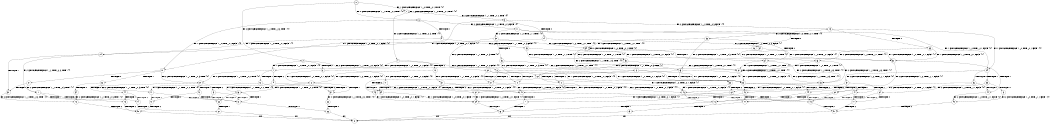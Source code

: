 digraph BCG {
size = "7, 10.5";
center = TRUE;
node [shape = circle];
0 [peripheries = 2];
0 -> 1 [label = "EX !1 !ATOMIC_EXCH_BRANCH (1, +0, TRUE, +0, 1, TRUE) !{0}"];
0 -> 2 [label = "EX !2 !ATOMIC_EXCH_BRANCH (1, +1, TRUE, +0, 3, TRUE) !{0}"];
0 -> 3 [label = "EX !0 !ATOMIC_EXCH_BRANCH (1, +1, TRUE, +0, 2, TRUE) !{0}"];
1 -> 4 [label = "EX !2 !ATOMIC_EXCH_BRANCH (1, +1, TRUE, +0, 3, TRUE) !{0}"];
1 -> 5 [label = "EX !0 !ATOMIC_EXCH_BRANCH (1, +1, TRUE, +0, 2, TRUE) !{0}"];
1 -> 1 [label = "EX !1 !ATOMIC_EXCH_BRANCH (1, +0, TRUE, +0, 1, TRUE) !{0}"];
2 -> 6 [label = "TERMINATE !2"];
2 -> 7 [label = "EX !1 !ATOMIC_EXCH_BRANCH (1, +0, TRUE, +0, 1, FALSE) !{0}"];
2 -> 8 [label = "EX !0 !ATOMIC_EXCH_BRANCH (1, +1, TRUE, +0, 2, FALSE) !{0}"];
3 -> 9 [label = "TERMINATE !0"];
3 -> 10 [label = "EX !1 !ATOMIC_EXCH_BRANCH (1, +0, TRUE, +0, 1, FALSE) !{0}"];
3 -> 11 [label = "EX !2 !ATOMIC_EXCH_BRANCH (1, +1, TRUE, +0, 3, FALSE) !{0}"];
4 -> 12 [label = "TERMINATE !2"];
4 -> 13 [label = "EX !0 !ATOMIC_EXCH_BRANCH (1, +1, TRUE, +0, 2, FALSE) !{0}"];
4 -> 7 [label = "EX !1 !ATOMIC_EXCH_BRANCH (1, +0, TRUE, +0, 1, FALSE) !{0}"];
5 -> 14 [label = "TERMINATE !0"];
5 -> 15 [label = "EX !2 !ATOMIC_EXCH_BRANCH (1, +1, TRUE, +0, 3, FALSE) !{0}"];
5 -> 10 [label = "EX !1 !ATOMIC_EXCH_BRANCH (1, +0, TRUE, +0, 1, FALSE) !{0}"];
6 -> 16 [label = "EX !1 !ATOMIC_EXCH_BRANCH (1, +0, TRUE, +0, 1, FALSE) !{0}"];
6 -> 17 [label = "EX !0 !ATOMIC_EXCH_BRANCH (1, +1, TRUE, +0, 2, FALSE) !{0}"];
7 -> 18 [label = "TERMINATE !1"];
7 -> 19 [label = "TERMINATE !2"];
7 -> 20 [label = "EX !0 !ATOMIC_EXCH_BRANCH (1, +1, TRUE, +0, 2, TRUE) !{0}"];
8 -> 21 [label = "TERMINATE !2"];
8 -> 22 [label = "TERMINATE !0"];
8 -> 23 [label = "EX !1 !ATOMIC_EXCH_BRANCH (1, +0, TRUE, +0, 1, FALSE) !{0}"];
9 -> 24 [label = "EX !1 !ATOMIC_EXCH_BRANCH (1, +0, TRUE, +0, 1, FALSE) !{1}"];
9 -> 25 [label = "EX !2 !ATOMIC_EXCH_BRANCH (1, +1, TRUE, +0, 3, FALSE) !{1}"];
10 -> 26 [label = "TERMINATE !1"];
10 -> 27 [label = "TERMINATE !0"];
10 -> 20 [label = "EX !2 !ATOMIC_EXCH_BRANCH (1, +1, TRUE, +0, 3, TRUE) !{0}"];
11 -> 28 [label = "TERMINATE !0"];
11 -> 29 [label = "EX !1 !ATOMIC_EXCH_BRANCH (1, +0, TRUE, +0, 1, FALSE) !{0}"];
11 -> 30 [label = "EX !2 !ATOMIC_EXCH_BRANCH (1, +0, TRUE, +1, 1, TRUE) !{0}"];
12 -> 31 [label = "EX !0 !ATOMIC_EXCH_BRANCH (1, +1, TRUE, +0, 2, FALSE) !{0}"];
12 -> 16 [label = "EX !1 !ATOMIC_EXCH_BRANCH (1, +0, TRUE, +0, 1, FALSE) !{0}"];
13 -> 32 [label = "TERMINATE !2"];
13 -> 33 [label = "TERMINATE !0"];
13 -> 23 [label = "EX !1 !ATOMIC_EXCH_BRANCH (1, +0, TRUE, +0, 1, FALSE) !{0}"];
14 -> 34 [label = "EX !2 !ATOMIC_EXCH_BRANCH (1, +1, TRUE, +0, 3, FALSE) !{1}"];
14 -> 24 [label = "EX !1 !ATOMIC_EXCH_BRANCH (1, +0, TRUE, +0, 1, FALSE) !{1}"];
15 -> 35 [label = "TERMINATE !0"];
15 -> 36 [label = "EX !2 !ATOMIC_EXCH_BRANCH (1, +0, TRUE, +1, 1, TRUE) !{0}"];
15 -> 29 [label = "EX !1 !ATOMIC_EXCH_BRANCH (1, +0, TRUE, +0, 1, FALSE) !{0}"];
16 -> 37 [label = "TERMINATE !1"];
16 -> 38 [label = "EX !0 !ATOMIC_EXCH_BRANCH (1, +1, TRUE, +0, 2, TRUE) !{0}"];
17 -> 39 [label = "TERMINATE !0"];
17 -> 40 [label = "EX !1 !ATOMIC_EXCH_BRANCH (1, +0, TRUE, +0, 1, FALSE) !{0}"];
18 -> 37 [label = "TERMINATE !2"];
18 -> 41 [label = "EX !0 !ATOMIC_EXCH_BRANCH (1, +1, TRUE, +0, 2, TRUE) !{0}"];
19 -> 37 [label = "TERMINATE !1"];
19 -> 38 [label = "EX !0 !ATOMIC_EXCH_BRANCH (1, +1, TRUE, +0, 2, TRUE) !{0}"];
20 -> 42 [label = "TERMINATE !1"];
20 -> 43 [label = "TERMINATE !2"];
20 -> 44 [label = "TERMINATE !0"];
21 -> 39 [label = "TERMINATE !0"];
21 -> 40 [label = "EX !1 !ATOMIC_EXCH_BRANCH (1, +0, TRUE, +0, 1, FALSE) !{0}"];
22 -> 45 [label = "TERMINATE !2"];
22 -> 46 [label = "EX !1 !ATOMIC_EXCH_BRANCH (1, +0, TRUE, +0, 1, FALSE) !{1}"];
23 -> 47 [label = "TERMINATE !1"];
23 -> 48 [label = "TERMINATE !2"];
23 -> 49 [label = "TERMINATE !0"];
24 -> 50 [label = "TERMINATE !1"];
24 -> 51 [label = "EX !2 !ATOMIC_EXCH_BRANCH (1, +1, TRUE, +0, 3, TRUE) !{1}"];
25 -> 52 [label = "EX !1 !ATOMIC_EXCH_BRANCH (1, +0, TRUE, +0, 1, FALSE) !{1}"];
25 -> 53 [label = "EX !2 !ATOMIC_EXCH_BRANCH (1, +0, TRUE, +1, 1, TRUE) !{1}"];
26 -> 54 [label = "TERMINATE !0"];
26 -> 41 [label = "EX !2 !ATOMIC_EXCH_BRANCH (1, +1, TRUE, +0, 3, TRUE) !{0}"];
27 -> 50 [label = "TERMINATE !1"];
27 -> 51 [label = "EX !2 !ATOMIC_EXCH_BRANCH (1, +1, TRUE, +0, 3, TRUE) !{1}"];
28 -> 52 [label = "EX !1 !ATOMIC_EXCH_BRANCH (1, +0, TRUE, +0, 1, FALSE) !{1}"];
28 -> 53 [label = "EX !2 !ATOMIC_EXCH_BRANCH (1, +0, TRUE, +1, 1, TRUE) !{1}"];
29 -> 55 [label = "TERMINATE !1"];
29 -> 56 [label = "TERMINATE !0"];
29 -> 57 [label = "EX !2 !ATOMIC_EXCH_BRANCH (1, +0, TRUE, +1, 1, FALSE) !{0}"];
30 -> 58 [label = "TERMINATE !0"];
30 -> 59 [label = "EX !1 !ATOMIC_EXCH_BRANCH (1, +0, TRUE, +0, 1, TRUE) !{0}"];
30 -> 60 [label = "EX !2 !ATOMIC_EXCH_BRANCH (1, +1, TRUE, +0, 3, TRUE) !{0}"];
31 -> 61 [label = "TERMINATE !0"];
31 -> 40 [label = "EX !1 !ATOMIC_EXCH_BRANCH (1, +0, TRUE, +0, 1, FALSE) !{0}"];
32 -> 61 [label = "TERMINATE !0"];
32 -> 40 [label = "EX !1 !ATOMIC_EXCH_BRANCH (1, +0, TRUE, +0, 1, FALSE) !{0}"];
33 -> 62 [label = "TERMINATE !2"];
33 -> 46 [label = "EX !1 !ATOMIC_EXCH_BRANCH (1, +0, TRUE, +0, 1, FALSE) !{1}"];
34 -> 63 [label = "EX !2 !ATOMIC_EXCH_BRANCH (1, +0, TRUE, +1, 1, TRUE) !{1}"];
34 -> 52 [label = "EX !1 !ATOMIC_EXCH_BRANCH (1, +0, TRUE, +0, 1, FALSE) !{1}"];
35 -> 63 [label = "EX !2 !ATOMIC_EXCH_BRANCH (1, +0, TRUE, +1, 1, TRUE) !{1}"];
35 -> 52 [label = "EX !1 !ATOMIC_EXCH_BRANCH (1, +0, TRUE, +0, 1, FALSE) !{1}"];
36 -> 64 [label = "TERMINATE !0"];
36 -> 65 [label = "EX !2 !ATOMIC_EXCH_BRANCH (1, +1, TRUE, +0, 3, TRUE) !{0}"];
36 -> 59 [label = "EX !1 !ATOMIC_EXCH_BRANCH (1, +0, TRUE, +0, 1, TRUE) !{0}"];
37 -> 66 [label = "EX !0 !ATOMIC_EXCH_BRANCH (1, +1, TRUE, +0, 2, TRUE) !{0}"];
38 -> 67 [label = "TERMINATE !1"];
38 -> 68 [label = "TERMINATE !0"];
39 -> 69 [label = "EX !1 !ATOMIC_EXCH_BRANCH (1, +0, TRUE, +0, 1, FALSE) !{1}"];
40 -> 70 [label = "TERMINATE !1"];
40 -> 71 [label = "TERMINATE !0"];
41 -> 67 [label = "TERMINATE !2"];
41 -> 72 [label = "TERMINATE !0"];
42 -> 67 [label = "TERMINATE !2"];
42 -> 72 [label = "TERMINATE !0"];
43 -> 67 [label = "TERMINATE !1"];
43 -> 68 [label = "TERMINATE !0"];
44 -> 73 [label = "TERMINATE !1"];
44 -> 74 [label = "TERMINATE !2"];
45 -> 69 [label = "EX !1 !ATOMIC_EXCH_BRANCH (1, +0, TRUE, +0, 1, FALSE) !{1}"];
46 -> 75 [label = "TERMINATE !1"];
46 -> 76 [label = "TERMINATE !2"];
47 -> 70 [label = "TERMINATE !2"];
47 -> 77 [label = "TERMINATE !0"];
48 -> 70 [label = "TERMINATE !1"];
48 -> 71 [label = "TERMINATE !0"];
49 -> 75 [label = "TERMINATE !1"];
49 -> 76 [label = "TERMINATE !2"];
50 -> 78 [label = "EX !2 !ATOMIC_EXCH_BRANCH (1, +1, TRUE, +0, 3, TRUE) !{2}"];
51 -> 73 [label = "TERMINATE !1"];
51 -> 74 [label = "TERMINATE !2"];
52 -> 79 [label = "TERMINATE !1"];
52 -> 80 [label = "EX !2 !ATOMIC_EXCH_BRANCH (1, +0, TRUE, +1, 1, FALSE) !{1}"];
53 -> 81 [label = "EX !1 !ATOMIC_EXCH_BRANCH (1, +0, TRUE, +0, 1, TRUE) !{1}"];
53 -> 82 [label = "EX !2 !ATOMIC_EXCH_BRANCH (1, +1, TRUE, +0, 3, TRUE) !{1}"];
54 -> 78 [label = "EX !2 !ATOMIC_EXCH_BRANCH (1, +1, TRUE, +0, 3, TRUE) !{2}"];
55 -> 83 [label = "TERMINATE !0"];
55 -> 84 [label = "EX !2 !ATOMIC_EXCH_BRANCH (1, +0, TRUE, +1, 1, FALSE) !{0}"];
56 -> 79 [label = "TERMINATE !1"];
56 -> 80 [label = "EX !2 !ATOMIC_EXCH_BRANCH (1, +0, TRUE, +1, 1, FALSE) !{1}"];
57 -> 47 [label = "TERMINATE !1"];
57 -> 48 [label = "TERMINATE !2"];
57 -> 49 [label = "TERMINATE !0"];
58 -> 81 [label = "EX !1 !ATOMIC_EXCH_BRANCH (1, +0, TRUE, +0, 1, TRUE) !{1}"];
58 -> 82 [label = "EX !2 !ATOMIC_EXCH_BRANCH (1, +1, TRUE, +0, 3, TRUE) !{1}"];
59 -> 64 [label = "TERMINATE !0"];
59 -> 65 [label = "EX !2 !ATOMIC_EXCH_BRANCH (1, +1, TRUE, +0, 3, TRUE) !{0}"];
59 -> 59 [label = "EX !1 !ATOMIC_EXCH_BRANCH (1, +0, TRUE, +0, 1, TRUE) !{0}"];
60 -> 21 [label = "TERMINATE !2"];
60 -> 22 [label = "TERMINATE !0"];
60 -> 23 [label = "EX !1 !ATOMIC_EXCH_BRANCH (1, +0, TRUE, +0, 1, FALSE) !{0}"];
61 -> 69 [label = "EX !1 !ATOMIC_EXCH_BRANCH (1, +0, TRUE, +0, 1, FALSE) !{1}"];
62 -> 69 [label = "EX !1 !ATOMIC_EXCH_BRANCH (1, +0, TRUE, +0, 1, FALSE) !{1}"];
63 -> 85 [label = "EX !2 !ATOMIC_EXCH_BRANCH (1, +1, TRUE, +0, 3, TRUE) !{1}"];
63 -> 81 [label = "EX !1 !ATOMIC_EXCH_BRANCH (1, +0, TRUE, +0, 1, TRUE) !{1}"];
64 -> 85 [label = "EX !2 !ATOMIC_EXCH_BRANCH (1, +1, TRUE, +0, 3, TRUE) !{1}"];
64 -> 81 [label = "EX !1 !ATOMIC_EXCH_BRANCH (1, +0, TRUE, +0, 1, TRUE) !{1}"];
65 -> 32 [label = "TERMINATE !2"];
65 -> 33 [label = "TERMINATE !0"];
65 -> 23 [label = "EX !1 !ATOMIC_EXCH_BRANCH (1, +0, TRUE, +0, 1, FALSE) !{0}"];
66 -> 86 [label = "TERMINATE !0"];
67 -> 86 [label = "TERMINATE !0"];
68 -> 87 [label = "TERMINATE !1"];
69 -> 88 [label = "TERMINATE !1"];
70 -> 89 [label = "TERMINATE !0"];
71 -> 88 [label = "TERMINATE !1"];
72 -> 90 [label = "TERMINATE !2"];
73 -> 90 [label = "TERMINATE !2"];
74 -> 87 [label = "TERMINATE !1"];
75 -> 91 [label = "TERMINATE !2"];
76 -> 88 [label = "TERMINATE !1"];
77 -> 91 [label = "TERMINATE !2"];
78 -> 90 [label = "TERMINATE !2"];
79 -> 92 [label = "EX !2 !ATOMIC_EXCH_BRANCH (1, +0, TRUE, +1, 1, FALSE) !{2}"];
80 -> 75 [label = "TERMINATE !1"];
80 -> 76 [label = "TERMINATE !2"];
81 -> 85 [label = "EX !2 !ATOMIC_EXCH_BRANCH (1, +1, TRUE, +0, 3, TRUE) !{1}"];
81 -> 81 [label = "EX !1 !ATOMIC_EXCH_BRANCH (1, +0, TRUE, +0, 1, TRUE) !{1}"];
82 -> 45 [label = "TERMINATE !2"];
82 -> 46 [label = "EX !1 !ATOMIC_EXCH_BRANCH (1, +0, TRUE, +0, 1, FALSE) !{1}"];
83 -> 92 [label = "EX !2 !ATOMIC_EXCH_BRANCH (1, +0, TRUE, +1, 1, FALSE) !{2}"];
84 -> 70 [label = "TERMINATE !2"];
84 -> 77 [label = "TERMINATE !0"];
85 -> 62 [label = "TERMINATE !2"];
85 -> 46 [label = "EX !1 !ATOMIC_EXCH_BRANCH (1, +0, TRUE, +0, 1, FALSE) !{1}"];
86 -> 93 [label = "exit"];
87 -> 93 [label = "exit"];
88 -> 93 [label = "exit"];
89 -> 93 [label = "exit"];
90 -> 93 [label = "exit"];
91 -> 93 [label = "exit"];
92 -> 91 [label = "TERMINATE !2"];
}

